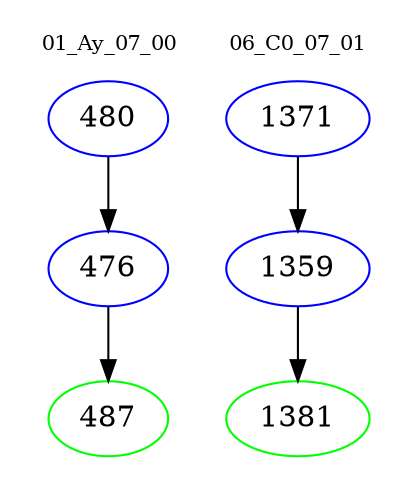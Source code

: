 digraph{
subgraph cluster_0 {
color = white
label = "01_Ay_07_00";
fontsize=10;
T0_480 [label="480", color="blue"]
T0_480 -> T0_476 [color="black"]
T0_476 [label="476", color="blue"]
T0_476 -> T0_487 [color="black"]
T0_487 [label="487", color="green"]
}
subgraph cluster_1 {
color = white
label = "06_C0_07_01";
fontsize=10;
T1_1371 [label="1371", color="blue"]
T1_1371 -> T1_1359 [color="black"]
T1_1359 [label="1359", color="blue"]
T1_1359 -> T1_1381 [color="black"]
T1_1381 [label="1381", color="green"]
}
}
